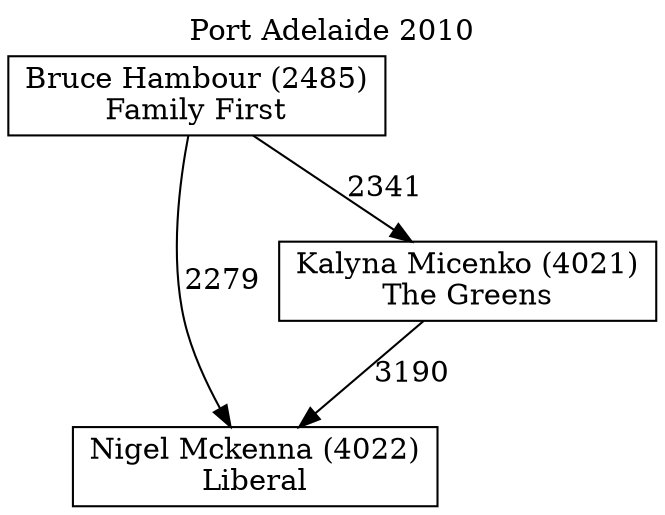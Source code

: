 // House preference flow
digraph "Nigel Mckenna (4022)_Port Adelaide_2010" {
	graph [label="Port Adelaide 2010" labelloc=t mclimit=10]
	node [shape=box]
	"Nigel Mckenna (4022)" [label="Nigel Mckenna (4022)
Liberal"]
	"Kalyna Micenko (4021)" [label="Kalyna Micenko (4021)
The Greens"]
	"Bruce Hambour (2485)" [label="Bruce Hambour (2485)
Family First"]
	"Kalyna Micenko (4021)" -> "Nigel Mckenna (4022)" [label=3190]
	"Bruce Hambour (2485)" -> "Kalyna Micenko (4021)" [label=2341]
	"Bruce Hambour (2485)" -> "Nigel Mckenna (4022)" [label=2279]
}

